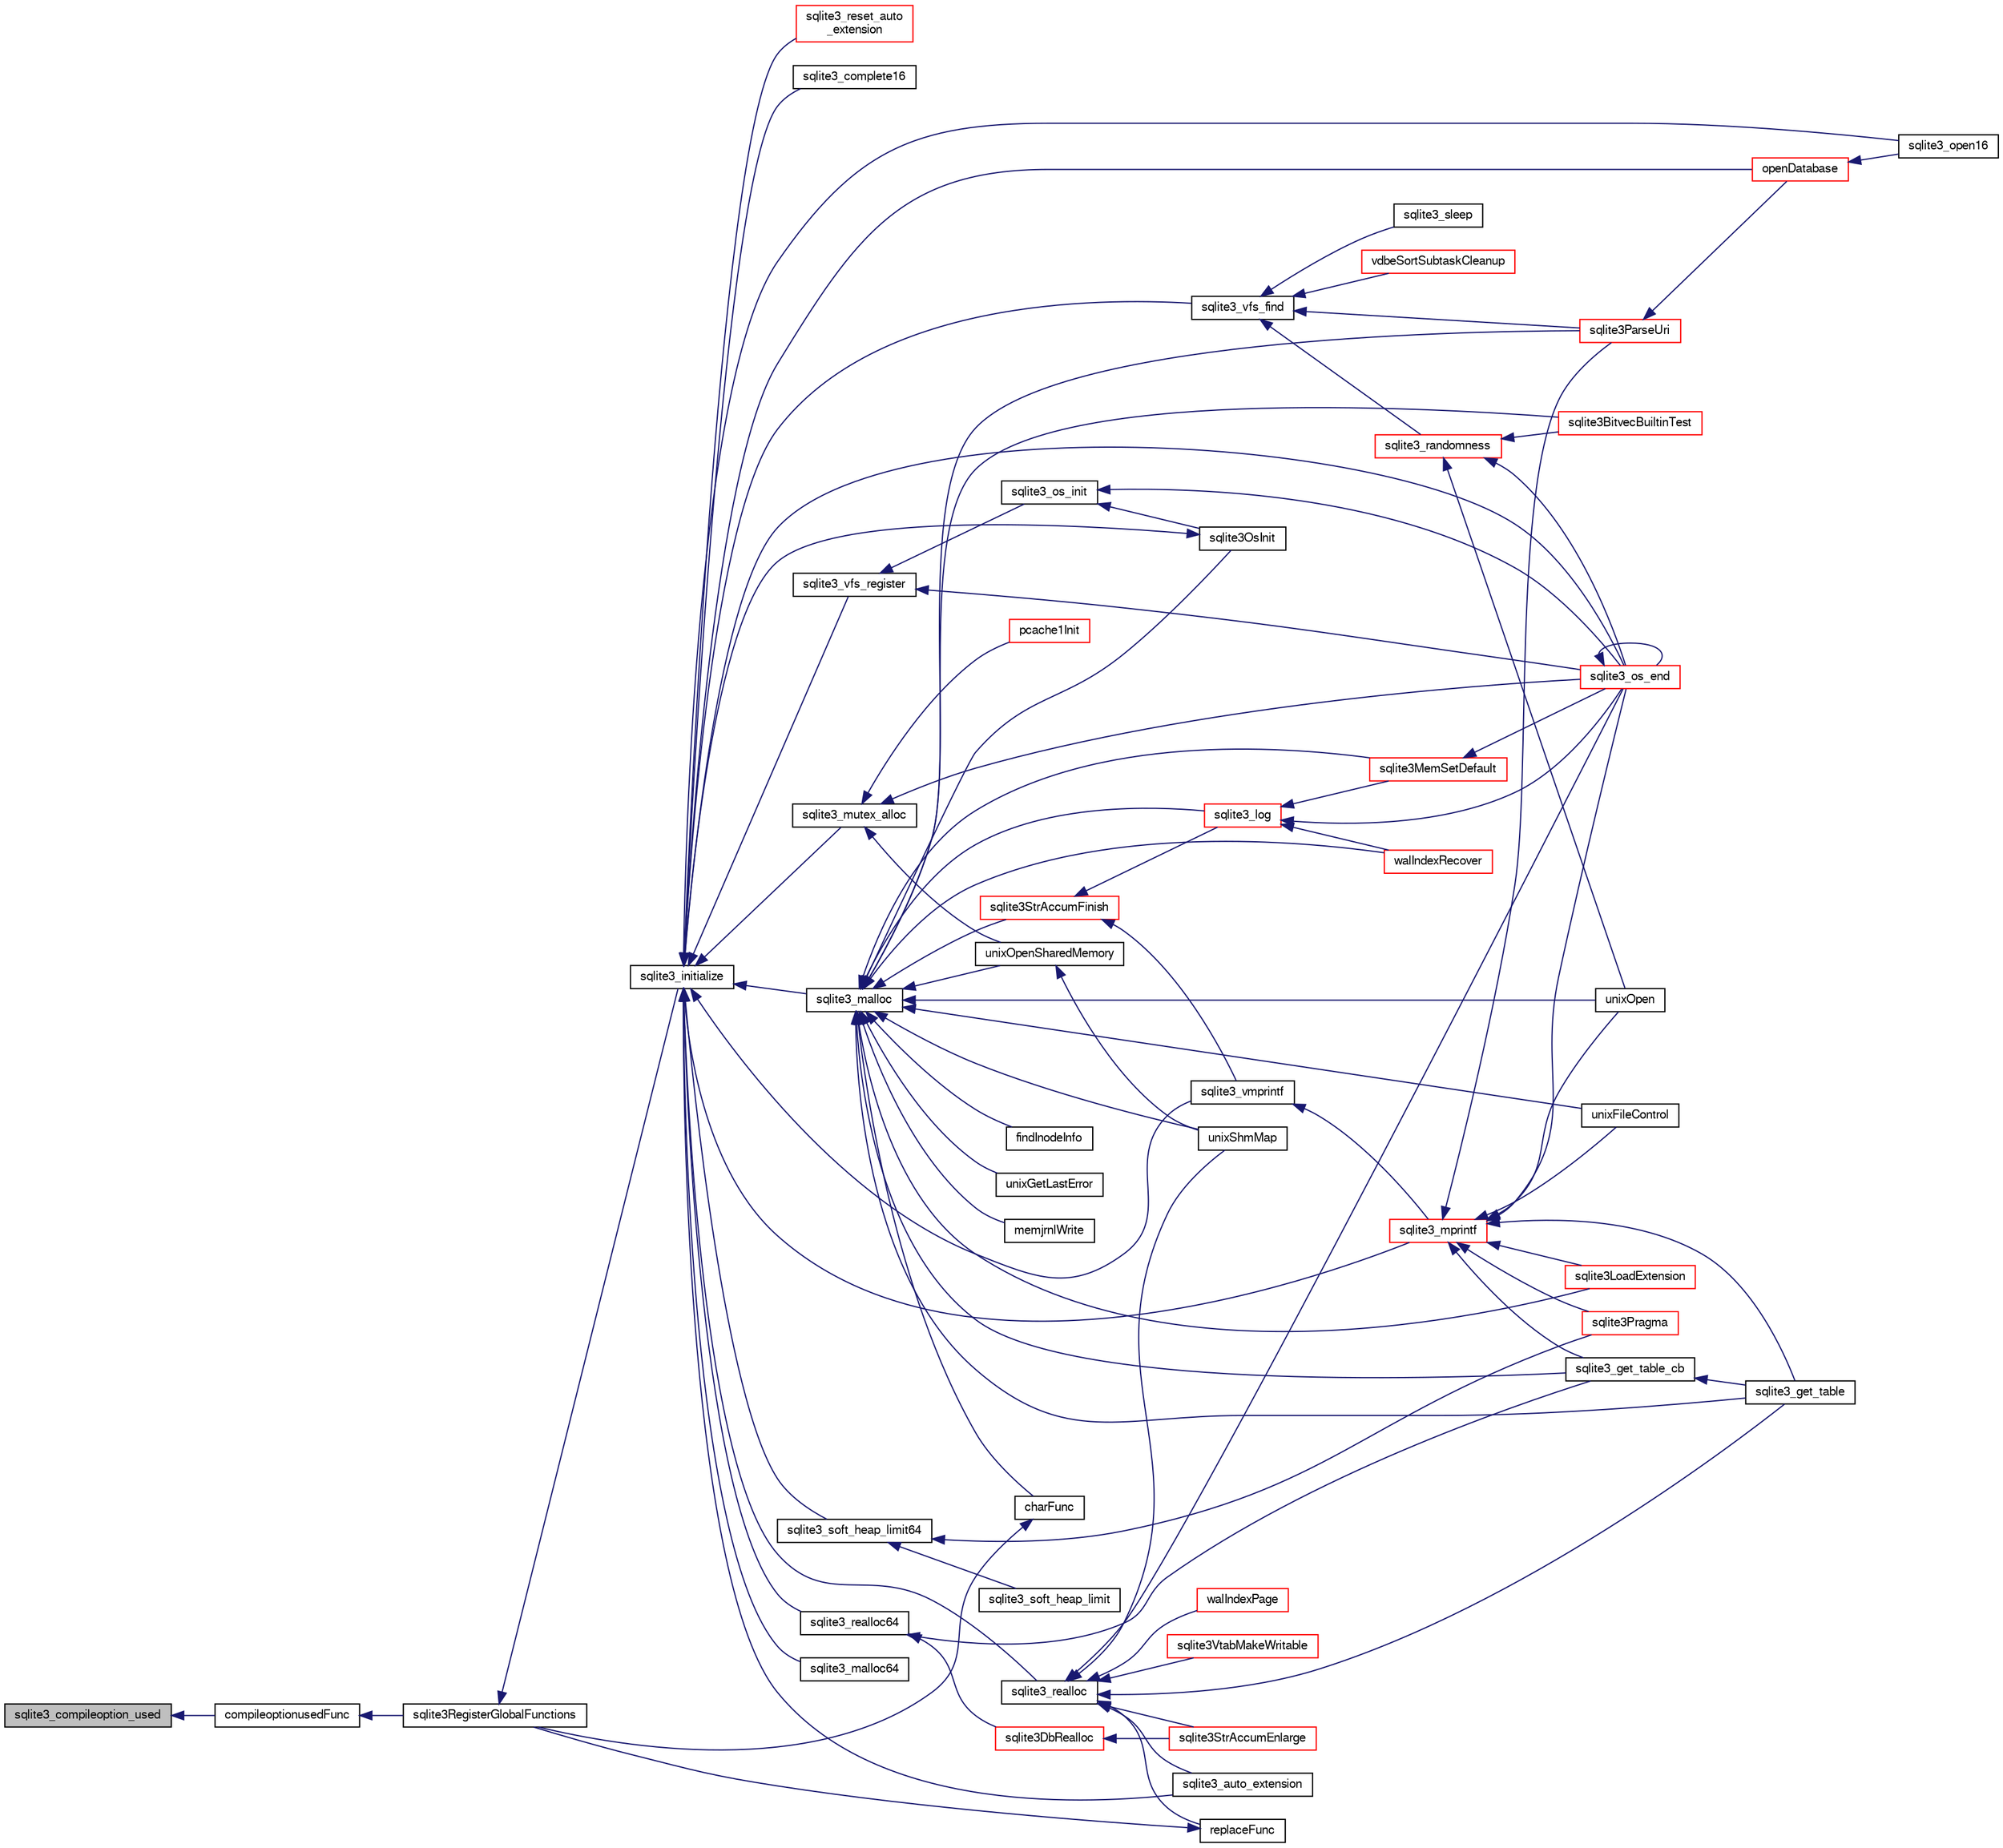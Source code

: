 digraph "sqlite3_compileoption_used"
{
  edge [fontname="FreeSans",fontsize="10",labelfontname="FreeSans",labelfontsize="10"];
  node [fontname="FreeSans",fontsize="10",shape=record];
  rankdir="LR";
  Node22095 [label="sqlite3_compileoption_used",height=0.2,width=0.4,color="black", fillcolor="grey75", style="filled", fontcolor="black"];
  Node22095 -> Node22096 [dir="back",color="midnightblue",fontsize="10",style="solid",fontname="FreeSans"];
  Node22096 [label="compileoptionusedFunc",height=0.2,width=0.4,color="black", fillcolor="white", style="filled",URL="$sqlite3_8c.html#ab8caa7140383f5e738f29c859232145f"];
  Node22096 -> Node22097 [dir="back",color="midnightblue",fontsize="10",style="solid",fontname="FreeSans"];
  Node22097 [label="sqlite3RegisterGlobalFunctions",height=0.2,width=0.4,color="black", fillcolor="white", style="filled",URL="$sqlite3_8c.html#a9f75bd111010f29e1b8d74344473c4ec"];
  Node22097 -> Node22098 [dir="back",color="midnightblue",fontsize="10",style="solid",fontname="FreeSans"];
  Node22098 [label="sqlite3_initialize",height=0.2,width=0.4,color="black", fillcolor="white", style="filled",URL="$sqlite3_8h.html#ab0c0ee2d5d4cf8b28e9572296a8861df"];
  Node22098 -> Node22099 [dir="back",color="midnightblue",fontsize="10",style="solid",fontname="FreeSans"];
  Node22099 [label="sqlite3_vfs_find",height=0.2,width=0.4,color="black", fillcolor="white", style="filled",URL="$sqlite3_8h.html#ac201a26de3dfa1d6deb8069eb8d95627"];
  Node22099 -> Node22100 [dir="back",color="midnightblue",fontsize="10",style="solid",fontname="FreeSans"];
  Node22100 [label="sqlite3_randomness",height=0.2,width=0.4,color="red", fillcolor="white", style="filled",URL="$sqlite3_8h.html#aa452ad88657d4606e137b09c4e9315c7"];
  Node22100 -> Node22104 [dir="back",color="midnightblue",fontsize="10",style="solid",fontname="FreeSans"];
  Node22104 [label="unixOpen",height=0.2,width=0.4,color="black", fillcolor="white", style="filled",URL="$sqlite3_8c.html#a8ed5efc47b6e14f7805cd1bb9b215775"];
  Node22100 -> Node22105 [dir="back",color="midnightblue",fontsize="10",style="solid",fontname="FreeSans"];
  Node22105 [label="sqlite3_os_end",height=0.2,width=0.4,color="red", fillcolor="white", style="filled",URL="$sqlite3_8h.html#a2288c95881ecca13d994e42b6a958906"];
  Node22105 -> Node22105 [dir="back",color="midnightblue",fontsize="10",style="solid",fontname="FreeSans"];
  Node22100 -> Node22107 [dir="back",color="midnightblue",fontsize="10",style="solid",fontname="FreeSans"];
  Node22107 [label="sqlite3BitvecBuiltinTest",height=0.2,width=0.4,color="red", fillcolor="white", style="filled",URL="$sqlite3_8c.html#a9b4e3e921ce1ede6f10a9106c034ff9b"];
  Node22099 -> Node22503 [dir="back",color="midnightblue",fontsize="10",style="solid",fontname="FreeSans"];
  Node22503 [label="vdbeSortSubtaskCleanup",height=0.2,width=0.4,color="red", fillcolor="white", style="filled",URL="$sqlite3_8c.html#abc8ce4c3ef58cc10f5b27642aab32b30"];
  Node22099 -> Node22506 [dir="back",color="midnightblue",fontsize="10",style="solid",fontname="FreeSans"];
  Node22506 [label="sqlite3ParseUri",height=0.2,width=0.4,color="red", fillcolor="white", style="filled",URL="$sqlite3_8c.html#aaa912f29a67460d8b2186c97056e8767"];
  Node22506 -> Node22349 [dir="back",color="midnightblue",fontsize="10",style="solid",fontname="FreeSans"];
  Node22349 [label="openDatabase",height=0.2,width=0.4,color="red", fillcolor="white", style="filled",URL="$sqlite3_8c.html#a6a9c3bc3a64234e863413f41db473758"];
  Node22349 -> Node22352 [dir="back",color="midnightblue",fontsize="10",style="solid",fontname="FreeSans"];
  Node22352 [label="sqlite3_open16",height=0.2,width=0.4,color="black", fillcolor="white", style="filled",URL="$sqlite3_8h.html#adbc401bb96713f32e553db32f6f3ca33"];
  Node22099 -> Node22507 [dir="back",color="midnightblue",fontsize="10",style="solid",fontname="FreeSans"];
  Node22507 [label="sqlite3_sleep",height=0.2,width=0.4,color="black", fillcolor="white", style="filled",URL="$sqlite3_8h.html#ad0c133ddbbecb6433f3c6ebef8966efa"];
  Node22098 -> Node22508 [dir="back",color="midnightblue",fontsize="10",style="solid",fontname="FreeSans"];
  Node22508 [label="sqlite3_vfs_register",height=0.2,width=0.4,color="black", fillcolor="white", style="filled",URL="$sqlite3_8h.html#a7184b289ccd4c4c7200589137d88c4ae"];
  Node22508 -> Node22509 [dir="back",color="midnightblue",fontsize="10",style="solid",fontname="FreeSans"];
  Node22509 [label="sqlite3_os_init",height=0.2,width=0.4,color="black", fillcolor="white", style="filled",URL="$sqlite3_8h.html#acebc2290d00a32d3afe2361f2979038b"];
  Node22509 -> Node22510 [dir="back",color="midnightblue",fontsize="10",style="solid",fontname="FreeSans"];
  Node22510 [label="sqlite3OsInit",height=0.2,width=0.4,color="black", fillcolor="white", style="filled",URL="$sqlite3_8c.html#afeaa886fe1ca086a30fd278b1d069762"];
  Node22510 -> Node22098 [dir="back",color="midnightblue",fontsize="10",style="solid",fontname="FreeSans"];
  Node22509 -> Node22105 [dir="back",color="midnightblue",fontsize="10",style="solid",fontname="FreeSans"];
  Node22508 -> Node22105 [dir="back",color="midnightblue",fontsize="10",style="solid",fontname="FreeSans"];
  Node22098 -> Node22511 [dir="back",color="midnightblue",fontsize="10",style="solid",fontname="FreeSans"];
  Node22511 [label="sqlite3_mutex_alloc",height=0.2,width=0.4,color="black", fillcolor="white", style="filled",URL="$sqlite3_8h.html#aa3f89418cd18e99596435c958b29b650"];
  Node22511 -> Node22512 [dir="back",color="midnightblue",fontsize="10",style="solid",fontname="FreeSans"];
  Node22512 [label="unixOpenSharedMemory",height=0.2,width=0.4,color="black", fillcolor="white", style="filled",URL="$sqlite3_8c.html#a30775afa2e08ca6ddc7853326afed7c7"];
  Node22512 -> Node22513 [dir="back",color="midnightblue",fontsize="10",style="solid",fontname="FreeSans"];
  Node22513 [label="unixShmMap",height=0.2,width=0.4,color="black", fillcolor="white", style="filled",URL="$sqlite3_8c.html#aeaa77f0ab08a4f4ee5f86e8c9727e974"];
  Node22511 -> Node22105 [dir="back",color="midnightblue",fontsize="10",style="solid",fontname="FreeSans"];
  Node22511 -> Node22514 [dir="back",color="midnightblue",fontsize="10",style="solid",fontname="FreeSans"];
  Node22514 [label="pcache1Init",height=0.2,width=0.4,color="red", fillcolor="white", style="filled",URL="$sqlite3_8c.html#a05e9c1daf3dd812db1d769b69b20e069"];
  Node22098 -> Node22584 [dir="back",color="midnightblue",fontsize="10",style="solid",fontname="FreeSans"];
  Node22584 [label="sqlite3_soft_heap_limit64",height=0.2,width=0.4,color="black", fillcolor="white", style="filled",URL="$sqlite3_8h.html#ab37b3a4d1652e3acb2c43d1252e6b852"];
  Node22584 -> Node22585 [dir="back",color="midnightblue",fontsize="10",style="solid",fontname="FreeSans"];
  Node22585 [label="sqlite3_soft_heap_limit",height=0.2,width=0.4,color="black", fillcolor="white", style="filled",URL="$sqlite3_8h.html#a18c3472581de3072201723e798524fdc"];
  Node22584 -> Node22192 [dir="back",color="midnightblue",fontsize="10",style="solid",fontname="FreeSans"];
  Node22192 [label="sqlite3Pragma",height=0.2,width=0.4,color="red", fillcolor="white", style="filled",URL="$sqlite3_8c.html#a111391370f58f8e6a6eca51fd34d62ed"];
  Node22098 -> Node22586 [dir="back",color="midnightblue",fontsize="10",style="solid",fontname="FreeSans"];
  Node22586 [label="sqlite3_malloc",height=0.2,width=0.4,color="black", fillcolor="white", style="filled",URL="$sqlite3_8h.html#a510e31845345737f17d86ce0b2328356"];
  Node22586 -> Node22510 [dir="back",color="midnightblue",fontsize="10",style="solid",fontname="FreeSans"];
  Node22586 -> Node22582 [dir="back",color="midnightblue",fontsize="10",style="solid",fontname="FreeSans"];
  Node22582 [label="sqlite3MemSetDefault",height=0.2,width=0.4,color="red", fillcolor="white", style="filled",URL="$sqlite3_8c.html#a162fbfd727e92c5f8f72625b5ff62549"];
  Node22582 -> Node22105 [dir="back",color="midnightblue",fontsize="10",style="solid",fontname="FreeSans"];
  Node22586 -> Node22587 [dir="back",color="midnightblue",fontsize="10",style="solid",fontname="FreeSans"];
  Node22587 [label="sqlite3StrAccumFinish",height=0.2,width=0.4,color="red", fillcolor="white", style="filled",URL="$sqlite3_8c.html#adb7f26b10ac1b847db6f000ef4c2e2ba"];
  Node22587 -> Node22661 [dir="back",color="midnightblue",fontsize="10",style="solid",fontname="FreeSans"];
  Node22661 [label="sqlite3_vmprintf",height=0.2,width=0.4,color="black", fillcolor="white", style="filled",URL="$sqlite3_8h.html#ac240de67ddf003828f16a6d9dd3fa3ca"];
  Node22661 -> Node22662 [dir="back",color="midnightblue",fontsize="10",style="solid",fontname="FreeSans"];
  Node22662 [label="sqlite3_mprintf",height=0.2,width=0.4,color="red", fillcolor="white", style="filled",URL="$sqlite3_8h.html#a9533933e57f7ccbb48c32041ce3a8862"];
  Node22662 -> Node22103 [dir="back",color="midnightblue",fontsize="10",style="solid",fontname="FreeSans"];
  Node22103 [label="unixFileControl",height=0.2,width=0.4,color="black", fillcolor="white", style="filled",URL="$sqlite3_8c.html#ad71f213fa385cc58f307cefd953c03ae"];
  Node22662 -> Node22104 [dir="back",color="midnightblue",fontsize="10",style="solid",fontname="FreeSans"];
  Node22662 -> Node22105 [dir="back",color="midnightblue",fontsize="10",style="solid",fontname="FreeSans"];
  Node22662 -> Node22665 [dir="back",color="midnightblue",fontsize="10",style="solid",fontname="FreeSans"];
  Node22665 [label="sqlite3LoadExtension",height=0.2,width=0.4,color="red", fillcolor="white", style="filled",URL="$sqlite3_8c.html#a3b46232455de4779a67c63b2c9004245"];
  Node22662 -> Node22192 [dir="back",color="midnightblue",fontsize="10",style="solid",fontname="FreeSans"];
  Node22662 -> Node22668 [dir="back",color="midnightblue",fontsize="10",style="solid",fontname="FreeSans"];
  Node22668 [label="sqlite3_get_table_cb",height=0.2,width=0.4,color="black", fillcolor="white", style="filled",URL="$sqlite3_8c.html#a1dbaba1b543953c0dade97357c5866b1"];
  Node22668 -> Node22308 [dir="back",color="midnightblue",fontsize="10",style="solid",fontname="FreeSans"];
  Node22308 [label="sqlite3_get_table",height=0.2,width=0.4,color="black", fillcolor="white", style="filled",URL="$sqlite3_8h.html#a5effeac4e12df57beaa35c5be1f61579"];
  Node22662 -> Node22308 [dir="back",color="midnightblue",fontsize="10",style="solid",fontname="FreeSans"];
  Node22662 -> Node22506 [dir="back",color="midnightblue",fontsize="10",style="solid",fontname="FreeSans"];
  Node22587 -> Node22772 [dir="back",color="midnightblue",fontsize="10",style="solid",fontname="FreeSans"];
  Node22772 [label="sqlite3_log",height=0.2,width=0.4,color="red", fillcolor="white", style="filled",URL="$sqlite3_8h.html#a298c9699bf9c143662c6b1fec4b2dc3b"];
  Node22772 -> Node22582 [dir="back",color="midnightblue",fontsize="10",style="solid",fontname="FreeSans"];
  Node22772 -> Node22105 [dir="back",color="midnightblue",fontsize="10",style="solid",fontname="FreeSans"];
  Node22772 -> Node22700 [dir="back",color="midnightblue",fontsize="10",style="solid",fontname="FreeSans"];
  Node22700 [label="walIndexRecover",height=0.2,width=0.4,color="red", fillcolor="white", style="filled",URL="$sqlite3_8c.html#ab4ee99f3710323acbeb6c495dd18d205"];
  Node22586 -> Node22772 [dir="back",color="midnightblue",fontsize="10",style="solid",fontname="FreeSans"];
  Node22586 -> Node22850 [dir="back",color="midnightblue",fontsize="10",style="solid",fontname="FreeSans"];
  Node22850 [label="findInodeInfo",height=0.2,width=0.4,color="black", fillcolor="white", style="filled",URL="$sqlite3_8c.html#ac92c39062e69a79c4a62dfd55242c782"];
  Node22586 -> Node22103 [dir="back",color="midnightblue",fontsize="10",style="solid",fontname="FreeSans"];
  Node22586 -> Node22512 [dir="back",color="midnightblue",fontsize="10",style="solid",fontname="FreeSans"];
  Node22586 -> Node22513 [dir="back",color="midnightblue",fontsize="10",style="solid",fontname="FreeSans"];
  Node22586 -> Node22104 [dir="back",color="midnightblue",fontsize="10",style="solid",fontname="FreeSans"];
  Node22586 -> Node22683 [dir="back",color="midnightblue",fontsize="10",style="solid",fontname="FreeSans"];
  Node22683 [label="unixGetLastError",height=0.2,width=0.4,color="black", fillcolor="white", style="filled",URL="$sqlite3_8c.html#aed1e42f49d74b419c3c85b559dd61240"];
  Node22586 -> Node22107 [dir="back",color="midnightblue",fontsize="10",style="solid",fontname="FreeSans"];
  Node22586 -> Node22700 [dir="back",color="midnightblue",fontsize="10",style="solid",fontname="FreeSans"];
  Node22586 -> Node22851 [dir="back",color="midnightblue",fontsize="10",style="solid",fontname="FreeSans"];
  Node22851 [label="memjrnlWrite",height=0.2,width=0.4,color="black", fillcolor="white", style="filled",URL="$sqlite3_8c.html#af8bd7d5d7eafce5542f8de300a120c47"];
  Node22586 -> Node22852 [dir="back",color="midnightblue",fontsize="10",style="solid",fontname="FreeSans"];
  Node22852 [label="charFunc",height=0.2,width=0.4,color="black", fillcolor="white", style="filled",URL="$sqlite3_8c.html#ab9b72ce47fcea3c3b92e816435a0fd91"];
  Node22852 -> Node22097 [dir="back",color="midnightblue",fontsize="10",style="solid",fontname="FreeSans"];
  Node22586 -> Node22665 [dir="back",color="midnightblue",fontsize="10",style="solid",fontname="FreeSans"];
  Node22586 -> Node22668 [dir="back",color="midnightblue",fontsize="10",style="solid",fontname="FreeSans"];
  Node22586 -> Node22308 [dir="back",color="midnightblue",fontsize="10",style="solid",fontname="FreeSans"];
  Node22586 -> Node22506 [dir="back",color="midnightblue",fontsize="10",style="solid",fontname="FreeSans"];
  Node22098 -> Node22853 [dir="back",color="midnightblue",fontsize="10",style="solid",fontname="FreeSans"];
  Node22853 [label="sqlite3_malloc64",height=0.2,width=0.4,color="black", fillcolor="white", style="filled",URL="$sqlite3_8h.html#a12b7ee85e539ea28c130c5c75b96a82a"];
  Node22098 -> Node22854 [dir="back",color="midnightblue",fontsize="10",style="solid",fontname="FreeSans"];
  Node22854 [label="sqlite3_realloc",height=0.2,width=0.4,color="black", fillcolor="white", style="filled",URL="$sqlite3_8h.html#a627f0eeface58024ef47403d8cc76b35"];
  Node22854 -> Node22855 [dir="back",color="midnightblue",fontsize="10",style="solid",fontname="FreeSans"];
  Node22855 [label="sqlite3StrAccumEnlarge",height=0.2,width=0.4,color="red", fillcolor="white", style="filled",URL="$sqlite3_8c.html#a38976500a97c69d65086eeccca82dd96"];
  Node22854 -> Node22513 [dir="back",color="midnightblue",fontsize="10",style="solid",fontname="FreeSans"];
  Node22854 -> Node22105 [dir="back",color="midnightblue",fontsize="10",style="solid",fontname="FreeSans"];
  Node22854 -> Node22861 [dir="back",color="midnightblue",fontsize="10",style="solid",fontname="FreeSans"];
  Node22861 [label="walIndexPage",height=0.2,width=0.4,color="red", fillcolor="white", style="filled",URL="$sqlite3_8c.html#affd3251fd1aa1218170d421177256e24"];
  Node22854 -> Node22725 [dir="back",color="midnightblue",fontsize="10",style="solid",fontname="FreeSans"];
  Node22725 [label="replaceFunc",height=0.2,width=0.4,color="black", fillcolor="white", style="filled",URL="$sqlite3_8c.html#a752b98a7c55d204c397a4902b49b1ce4"];
  Node22725 -> Node22097 [dir="back",color="midnightblue",fontsize="10",style="solid",fontname="FreeSans"];
  Node22854 -> Node22870 [dir="back",color="midnightblue",fontsize="10",style="solid",fontname="FreeSans"];
  Node22870 [label="sqlite3_auto_extension",height=0.2,width=0.4,color="black", fillcolor="white", style="filled",URL="$sqlite3_8h.html#a85a95b45e94f6bcd52aa39b6acdb36d7"];
  Node22854 -> Node22308 [dir="back",color="midnightblue",fontsize="10",style="solid",fontname="FreeSans"];
  Node22854 -> Node22871 [dir="back",color="midnightblue",fontsize="10",style="solid",fontname="FreeSans"];
  Node22871 [label="sqlite3VtabMakeWritable",height=0.2,width=0.4,color="red", fillcolor="white", style="filled",URL="$sqlite3_8c.html#a58c646608238d2619371c3e8b6bc0d86"];
  Node22098 -> Node22872 [dir="back",color="midnightblue",fontsize="10",style="solid",fontname="FreeSans"];
  Node22872 [label="sqlite3_realloc64",height=0.2,width=0.4,color="black", fillcolor="white", style="filled",URL="$sqlite3_8h.html#afe88c85e9f864a3fd92941cad197245d"];
  Node22872 -> Node22873 [dir="back",color="midnightblue",fontsize="10",style="solid",fontname="FreeSans"];
  Node22873 [label="sqlite3DbRealloc",height=0.2,width=0.4,color="red", fillcolor="white", style="filled",URL="$sqlite3_8c.html#ae028f4902a9d29bcaf310ff289ee87dc"];
  Node22873 -> Node22855 [dir="back",color="midnightblue",fontsize="10",style="solid",fontname="FreeSans"];
  Node22872 -> Node22668 [dir="back",color="midnightblue",fontsize="10",style="solid",fontname="FreeSans"];
  Node22098 -> Node22661 [dir="back",color="midnightblue",fontsize="10",style="solid",fontname="FreeSans"];
  Node22098 -> Node22662 [dir="back",color="midnightblue",fontsize="10",style="solid",fontname="FreeSans"];
  Node22098 -> Node22105 [dir="back",color="midnightblue",fontsize="10",style="solid",fontname="FreeSans"];
  Node22098 -> Node22870 [dir="back",color="midnightblue",fontsize="10",style="solid",fontname="FreeSans"];
  Node22098 -> Node22972 [dir="back",color="midnightblue",fontsize="10",style="solid",fontname="FreeSans"];
  Node22972 [label="sqlite3_reset_auto\l_extension",height=0.2,width=0.4,color="red", fillcolor="white", style="filled",URL="$sqlite3_8h.html#ac33f4064ae6690cada7bdc89e8153ffc"];
  Node22098 -> Node22837 [dir="back",color="midnightblue",fontsize="10",style="solid",fontname="FreeSans"];
  Node22837 [label="sqlite3_complete16",height=0.2,width=0.4,color="black", fillcolor="white", style="filled",URL="$sqlite3_8h.html#a3260341c2ef82787acca48414a1d03a1"];
  Node22098 -> Node22349 [dir="back",color="midnightblue",fontsize="10",style="solid",fontname="FreeSans"];
  Node22098 -> Node22352 [dir="back",color="midnightblue",fontsize="10",style="solid",fontname="FreeSans"];
}
